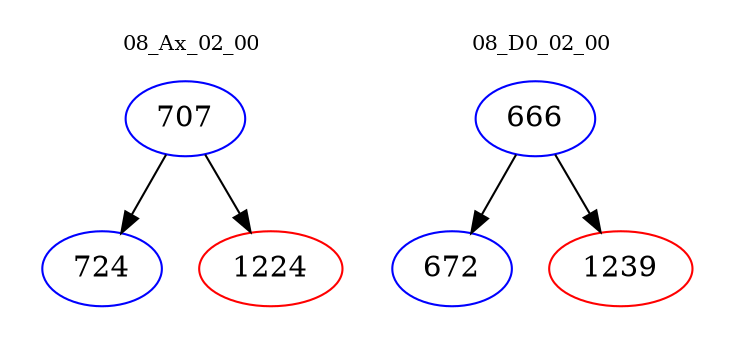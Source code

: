digraph{
subgraph cluster_0 {
color = white
label = "08_Ax_02_00";
fontsize=10;
T0_707 [label="707", color="blue"]
T0_707 -> T0_724 [color="black"]
T0_724 [label="724", color="blue"]
T0_707 -> T0_1224 [color="black"]
T0_1224 [label="1224", color="red"]
}
subgraph cluster_1 {
color = white
label = "08_D0_02_00";
fontsize=10;
T1_666 [label="666", color="blue"]
T1_666 -> T1_672 [color="black"]
T1_672 [label="672", color="blue"]
T1_666 -> T1_1239 [color="black"]
T1_1239 [label="1239", color="red"]
}
}

